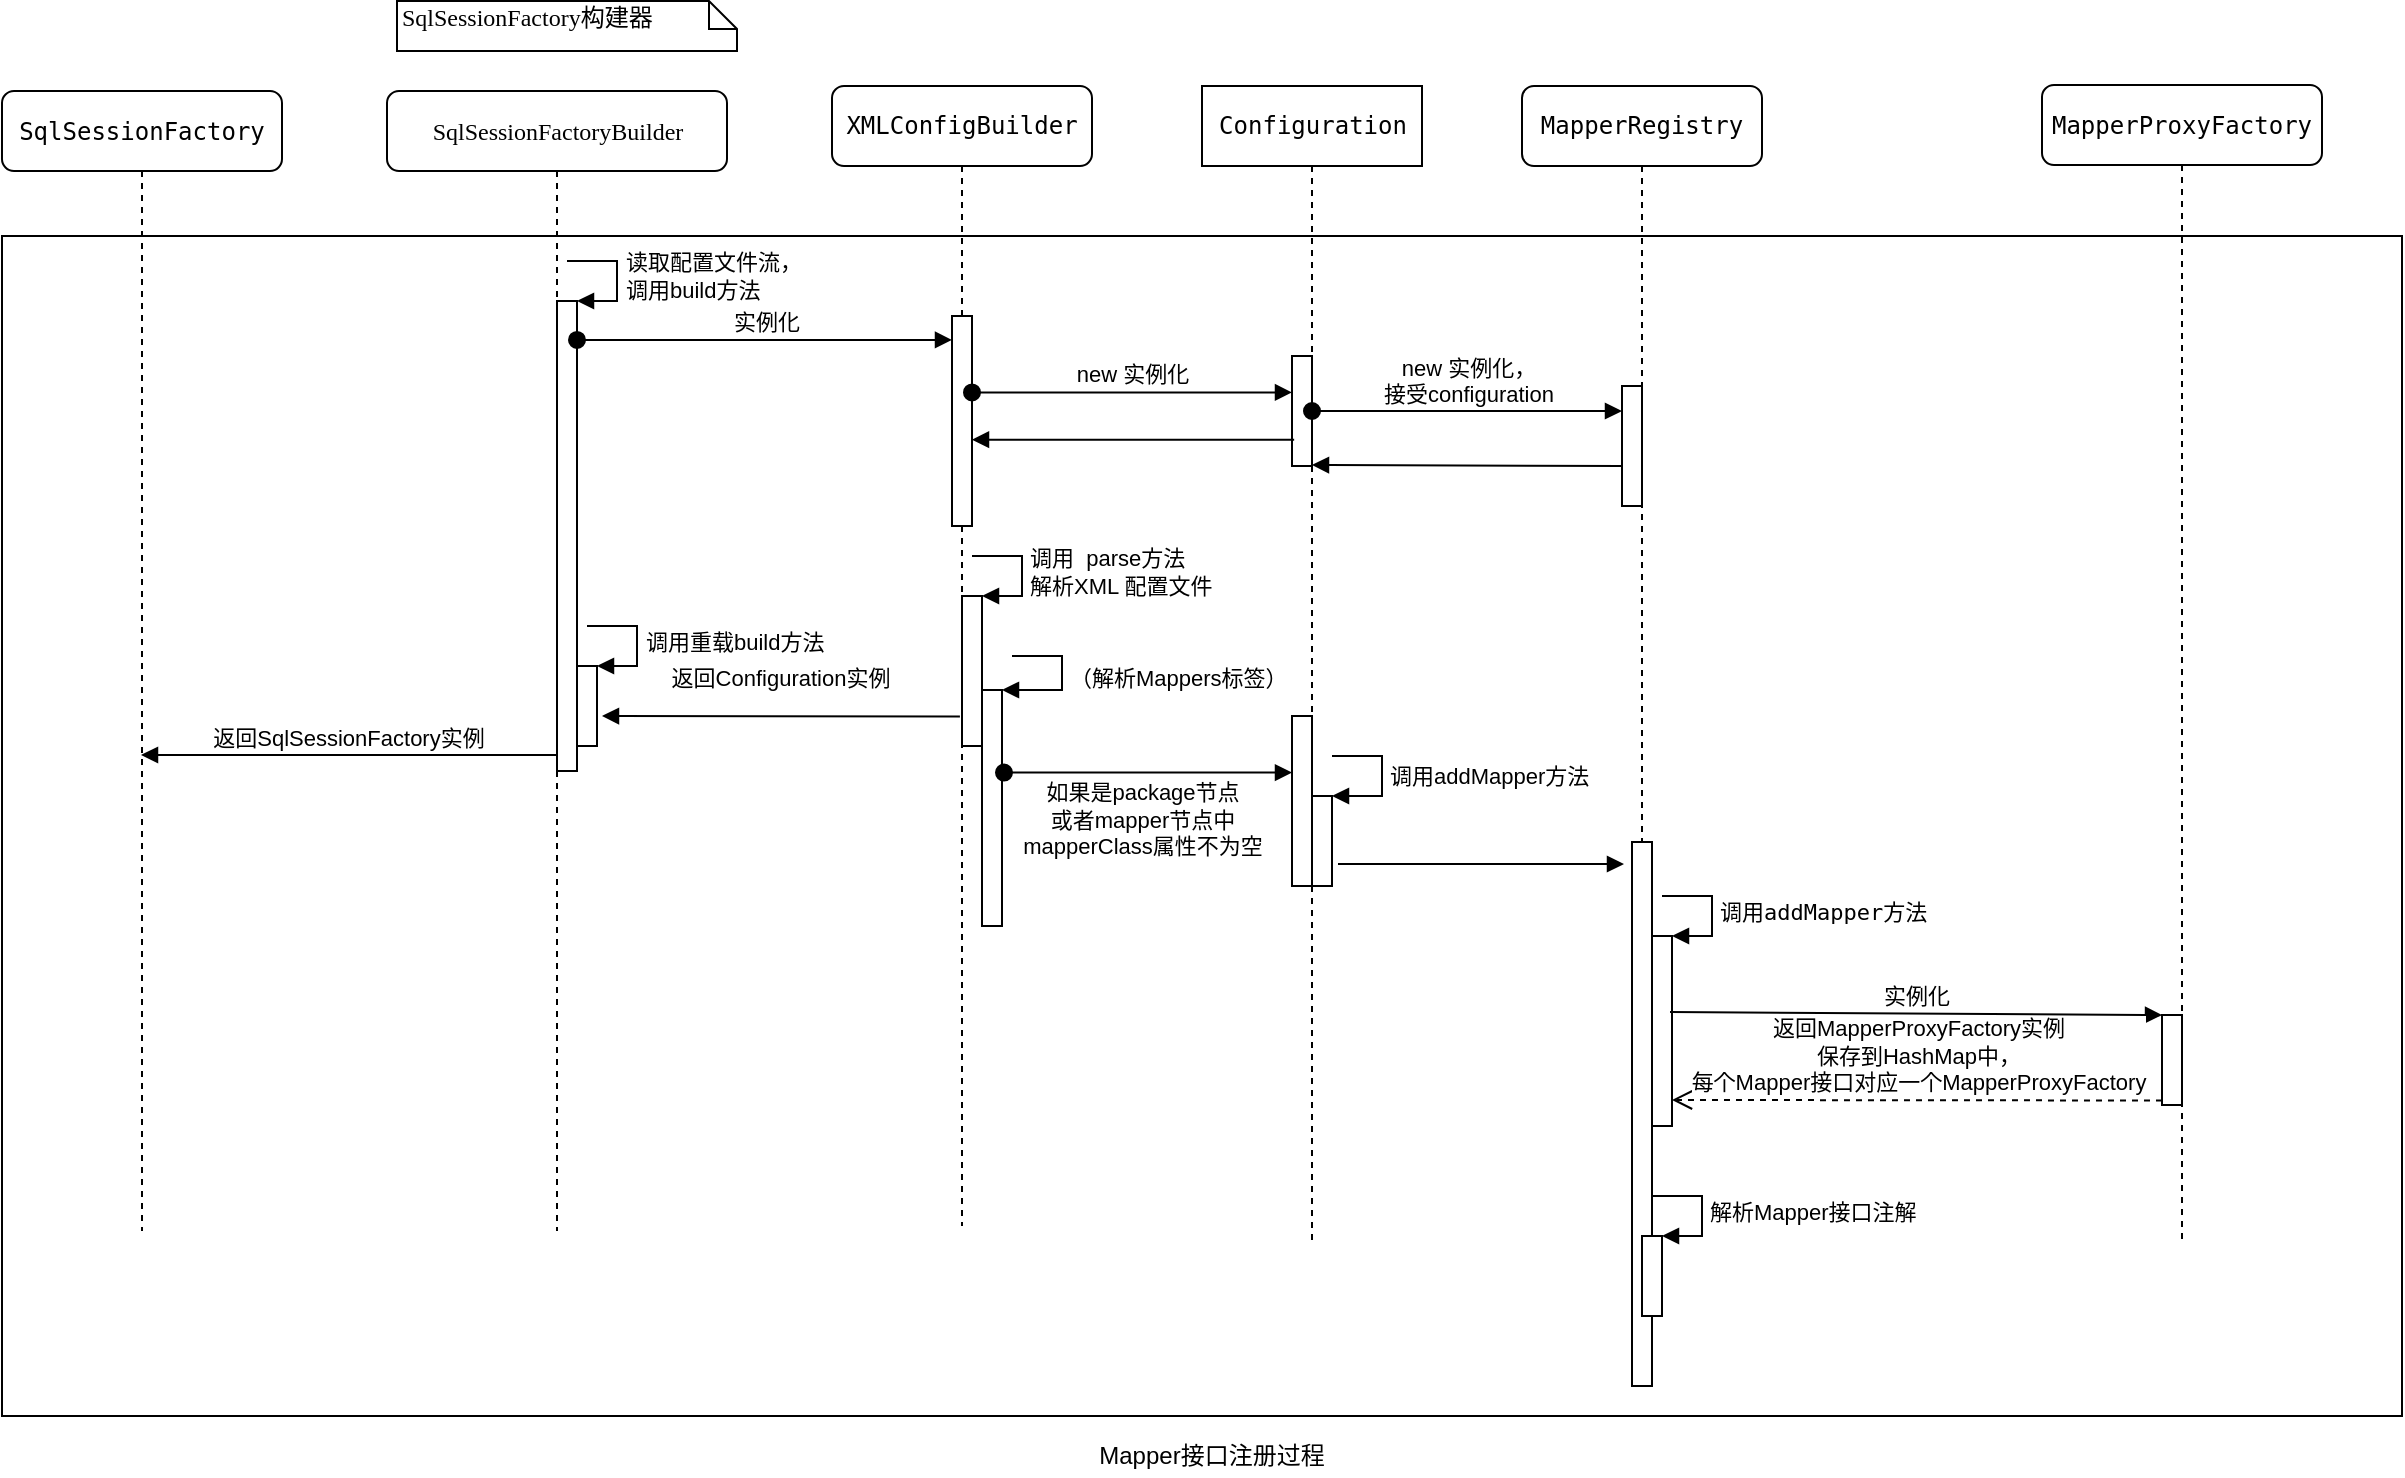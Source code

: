<mxfile version="10.7.7" type="device"><diagram name="Page-1" id="13e1069c-82ec-6db2-03f1-153e76fe0fe0"><mxGraphModel dx="1151" dy="596" grid="1" gridSize="10" guides="1" tooltips="1" connect="1" arrows="1" fold="1" page="1" pageScale="1" pageWidth="1100" pageHeight="850" background="#ffffff" math="0" shadow="0"><root><mxCell id="0"/><mxCell id="1" parent="0"/><mxCell id="gPdFIdoxRjiTvUadIYnj-57" value="" style="rounded=0;whiteSpace=wrap;html=1;" parent="1" vertex="1"><mxGeometry x="80" y="170" width="1200" height="590" as="geometry"/></mxCell><mxCell id="7baba1c4bc27f4b0-3" value="&lt;pre&gt;XMLConfigBuilder&lt;/pre&gt;" style="shape=umlLifeline;perimeter=lifelinePerimeter;whiteSpace=wrap;html=1;container=1;collapsible=0;recursiveResize=0;outlineConnect=0;rounded=1;shadow=0;comic=0;labelBackgroundColor=none;strokeColor=#000000;strokeWidth=1;fillColor=#FFFFFF;fontFamily=Verdana;fontSize=12;fontColor=#000000;align=center;" parent="1" vertex="1"><mxGeometry x="495" y="95" width="130" height="570" as="geometry"/></mxCell><mxCell id="gPdFIdoxRjiTvUadIYnj-12" value="" style="html=1;points=[];perimeter=orthogonalPerimeter;" parent="7baba1c4bc27f4b0-3" vertex="1"><mxGeometry x="60" y="115" width="10" height="105" as="geometry"/></mxCell><mxCell id="gPdFIdoxRjiTvUadIYnj-18" value="" style="html=1;points=[];perimeter=orthogonalPerimeter;" parent="7baba1c4bc27f4b0-3" vertex="1"><mxGeometry x="65" y="255" width="10" height="75" as="geometry"/></mxCell><mxCell id="gPdFIdoxRjiTvUadIYnj-19" value="调用&amp;nbsp;&amp;nbsp;&lt;span&gt;parse方法&lt;br&gt;解析XML 配置文件&lt;br&gt;&lt;/span&gt;" style="edgeStyle=orthogonalEdgeStyle;html=1;align=left;spacingLeft=2;endArrow=block;rounded=0;entryX=1;entryY=0;" parent="7baba1c4bc27f4b0-3" target="gPdFIdoxRjiTvUadIYnj-18" edge="1"><mxGeometry relative="1" as="geometry"><mxPoint x="70" y="235" as="sourcePoint"/><Array as="points"><mxPoint x="95" y="235"/></Array></mxGeometry></mxCell><mxCell id="gPdFIdoxRjiTvUadIYnj-39" value="" style="html=1;points=[];perimeter=orthogonalPerimeter;" parent="7baba1c4bc27f4b0-3" vertex="1"><mxGeometry x="75" y="302" width="10" height="118" as="geometry"/></mxCell><mxCell id="gPdFIdoxRjiTvUadIYnj-40" value="&lt;span&gt;（解析Mappers标签）&lt;br&gt;&lt;/span&gt;" style="edgeStyle=orthogonalEdgeStyle;html=1;align=left;spacingLeft=2;endArrow=block;rounded=0;entryX=1;entryY=0;" parent="7baba1c4bc27f4b0-3" target="gPdFIdoxRjiTvUadIYnj-39" edge="1"><mxGeometry relative="1" as="geometry"><mxPoint x="90" y="285" as="sourcePoint"/><Array as="points"><mxPoint x="115" y="285"/></Array></mxGeometry></mxCell><mxCell id="7baba1c4bc27f4b0-4" value="&lt;pre&gt;Configuration&lt;/pre&gt;" style="html=1;points=[];perimeter=orthogonalPerimeter;shape=umlLifeline;participant=label;shadow=0;fontFamily=Verdana;fontSize=12;fontColor=#000000;align=center;strokeColor=#000000;strokeWidth=1;fillColor=#FFFFFF;recursiveResize=0;container=1;collapsible=0;" parent="1" vertex="1"><mxGeometry x="680" y="95" width="110" height="580" as="geometry"/></mxCell><mxCell id="gPdFIdoxRjiTvUadIYnj-14" value="" style="html=1;points=[];perimeter=orthogonalPerimeter;" parent="7baba1c4bc27f4b0-4" vertex="1"><mxGeometry x="45" y="135" width="10" height="55" as="geometry"/></mxCell><mxCell id="gPdFIdoxRjiTvUadIYnj-26" value="" style="html=1;points=[];perimeter=orthogonalPerimeter;" parent="7baba1c4bc27f4b0-4" vertex="1"><mxGeometry x="45" y="315" width="10" height="85" as="geometry"/></mxCell><mxCell id="gPdFIdoxRjiTvUadIYnj-36" value="" style="html=1;points=[];perimeter=orthogonalPerimeter;" parent="7baba1c4bc27f4b0-4" vertex="1"><mxGeometry x="55" y="355" width="10" height="45" as="geometry"/></mxCell><mxCell id="gPdFIdoxRjiTvUadIYnj-37" value="&lt;span&gt;调用addMapper方法&lt;/span&gt;" style="edgeStyle=orthogonalEdgeStyle;html=1;align=left;spacingLeft=2;endArrow=block;rounded=0;entryX=1;entryY=0;" parent="7baba1c4bc27f4b0-4" target="gPdFIdoxRjiTvUadIYnj-36" edge="1"><mxGeometry relative="1" as="geometry"><mxPoint x="65" y="335" as="sourcePoint"/><Array as="points"><mxPoint x="90" y="335"/></Array></mxGeometry></mxCell><mxCell id="7baba1c4bc27f4b0-8" value="SqlSessionFactoryBuilder" style="shape=umlLifeline;perimeter=lifelinePerimeter;whiteSpace=wrap;html=1;container=1;collapsible=0;recursiveResize=0;outlineConnect=0;rounded=1;shadow=0;comic=0;labelBackgroundColor=none;strokeColor=#000000;strokeWidth=1;fillColor=#FFFFFF;fontFamily=Verdana;fontSize=12;fontColor=#000000;align=center;" parent="1" vertex="1"><mxGeometry x="272.5" y="97.5" width="170" height="570" as="geometry"/></mxCell><mxCell id="gPdFIdoxRjiTvUadIYnj-8" value="" style="html=1;points=[];perimeter=orthogonalPerimeter;" parent="7baba1c4bc27f4b0-8" vertex="1"><mxGeometry x="85" y="105" width="10" height="235" as="geometry"/></mxCell><mxCell id="gPdFIdoxRjiTvUadIYnj-9" value="读取配置文件流，&lt;br&gt;调用build方法" style="edgeStyle=orthogonalEdgeStyle;html=1;align=left;spacingLeft=2;endArrow=block;rounded=0;entryX=1;entryY=0;" parent="7baba1c4bc27f4b0-8" target="gPdFIdoxRjiTvUadIYnj-8" edge="1"><mxGeometry relative="1" as="geometry"><mxPoint x="90" y="85" as="sourcePoint"/><Array as="points"><mxPoint x="115" y="85"/></Array></mxGeometry></mxCell><mxCell id="gPdFIdoxRjiTvUadIYnj-54" value="" style="html=1;points=[];perimeter=orthogonalPerimeter;" parent="7baba1c4bc27f4b0-8" vertex="1"><mxGeometry x="95" y="287.5" width="10" height="40" as="geometry"/></mxCell><mxCell id="gPdFIdoxRjiTvUadIYnj-55" value="调用重载build方法" style="edgeStyle=orthogonalEdgeStyle;html=1;align=left;spacingLeft=2;endArrow=block;rounded=0;entryX=1;entryY=0;" parent="7baba1c4bc27f4b0-8" target="gPdFIdoxRjiTvUadIYnj-54" edge="1"><mxGeometry relative="1" as="geometry"><mxPoint x="100" y="267.5" as="sourcePoint"/><Array as="points"><mxPoint x="125" y="267.5"/></Array></mxGeometry></mxCell><mxCell id="7baba1c4bc27f4b0-40" value="SqlSessionFactory构建器" style="shape=note;whiteSpace=wrap;html=1;size=14;verticalAlign=top;align=left;spacingTop=-6;rounded=0;shadow=0;comic=0;labelBackgroundColor=none;strokeColor=#000000;strokeWidth=1;fillColor=#FFFFFF;fontFamily=Verdana;fontSize=12;fontColor=#000000;" parent="1" vertex="1"><mxGeometry x="277.5" y="52.5" width="170" height="25" as="geometry"/></mxCell><mxCell id="gPdFIdoxRjiTvUadIYnj-4" value="&lt;pre&gt;&lt;pre&gt;MapperRegistry&lt;/pre&gt;&lt;/pre&gt;" style="shape=umlLifeline;perimeter=lifelinePerimeter;whiteSpace=wrap;html=1;container=1;collapsible=0;recursiveResize=0;outlineConnect=0;rounded=1;shadow=0;comic=0;labelBackgroundColor=none;strokeColor=#000000;strokeWidth=1;fillColor=#FFFFFF;fontFamily=Verdana;fontSize=12;fontColor=#000000;align=center;" parent="1" vertex="1"><mxGeometry x="840" y="95" width="120" height="650" as="geometry"/></mxCell><mxCell id="gPdFIdoxRjiTvUadIYnj-16" value="" style="html=1;points=[];perimeter=orthogonalPerimeter;" parent="gPdFIdoxRjiTvUadIYnj-4" vertex="1"><mxGeometry x="50" y="150" width="10" height="60" as="geometry"/></mxCell><mxCell id="gPdFIdoxRjiTvUadIYnj-34" value="" style="html=1;points=[];perimeter=orthogonalPerimeter;" parent="gPdFIdoxRjiTvUadIYnj-4" vertex="1"><mxGeometry x="55" y="378" width="10" height="272" as="geometry"/></mxCell><mxCell id="gPdFIdoxRjiTvUadIYnj-41" value="" style="html=1;points=[];perimeter=orthogonalPerimeter;" parent="gPdFIdoxRjiTvUadIYnj-4" vertex="1"><mxGeometry x="65" y="425" width="10" height="95" as="geometry"/></mxCell><mxCell id="gPdFIdoxRjiTvUadIYnj-42" value="&lt;pre&gt;&lt;span&gt;调用addMapper方法&lt;/span&gt;&lt;/pre&gt;" style="edgeStyle=orthogonalEdgeStyle;html=1;align=left;spacingLeft=2;endArrow=block;rounded=0;entryX=1;entryY=0;" parent="gPdFIdoxRjiTvUadIYnj-4" target="gPdFIdoxRjiTvUadIYnj-41" edge="1"><mxGeometry relative="1" as="geometry"><mxPoint x="70" y="405" as="sourcePoint"/><Array as="points"><mxPoint x="95" y="405"/></Array></mxGeometry></mxCell><mxCell id="gPdFIdoxRjiTvUadIYnj-49" value="" style="html=1;points=[];perimeter=orthogonalPerimeter;" parent="gPdFIdoxRjiTvUadIYnj-4" vertex="1"><mxGeometry x="60" y="575" width="10" height="40" as="geometry"/></mxCell><mxCell id="gPdFIdoxRjiTvUadIYnj-50" value="解析Mapper接口注解" style="edgeStyle=orthogonalEdgeStyle;html=1;align=left;spacingLeft=2;endArrow=block;rounded=0;entryX=1;entryY=0;" parent="gPdFIdoxRjiTvUadIYnj-4" target="gPdFIdoxRjiTvUadIYnj-49" edge="1"><mxGeometry relative="1" as="geometry"><mxPoint x="65" y="555" as="sourcePoint"/><Array as="points"><mxPoint x="90" y="555"/></Array></mxGeometry></mxCell><mxCell id="gPdFIdoxRjiTvUadIYnj-5" value="&lt;pre&gt;&lt;pre&gt;&lt;pre&gt;MapperProxyFactory&lt;/pre&gt;&lt;/pre&gt;&lt;/pre&gt;" style="shape=umlLifeline;perimeter=lifelinePerimeter;whiteSpace=wrap;html=1;container=1;collapsible=0;recursiveResize=0;outlineConnect=0;rounded=1;shadow=0;comic=0;labelBackgroundColor=none;strokeColor=#000000;strokeWidth=1;fillColor=#FFFFFF;fontFamily=Verdana;fontSize=12;fontColor=#000000;align=center;" parent="1" vertex="1"><mxGeometry x="1100" y="94.5" width="140" height="580" as="geometry"/></mxCell><mxCell id="gPdFIdoxRjiTvUadIYnj-45" value="" style="html=1;points=[];perimeter=orthogonalPerimeter;" parent="gPdFIdoxRjiTvUadIYnj-5" vertex="1"><mxGeometry x="60" y="465" width="10" height="45" as="geometry"/></mxCell><mxCell id="gPdFIdoxRjiTvUadIYnj-13" value="实例化" style="html=1;verticalAlign=bottom;startArrow=oval;endArrow=block;startSize=8;entryX=0;entryY=0.114;entryDx=0;entryDy=0;entryPerimeter=0;" parent="1" source="gPdFIdoxRjiTvUadIYnj-8" target="gPdFIdoxRjiTvUadIYnj-12" edge="1"><mxGeometry relative="1" as="geometry"><mxPoint x="320" y="210" as="sourcePoint"/></mxGeometry></mxCell><mxCell id="gPdFIdoxRjiTvUadIYnj-15" value="new 实例化" style="html=1;verticalAlign=bottom;startArrow=oval;endArrow=block;startSize=8;exitX=1;exitY=0.364;exitDx=0;exitDy=0;exitPerimeter=0;" parent="1" source="gPdFIdoxRjiTvUadIYnj-12" target="gPdFIdoxRjiTvUadIYnj-14" edge="1"><mxGeometry relative="1" as="geometry"><mxPoint x="665" y="230" as="sourcePoint"/></mxGeometry></mxCell><mxCell id="gPdFIdoxRjiTvUadIYnj-17" value="new 实例化，&lt;br&gt;接受configuration" style="html=1;verticalAlign=bottom;startArrow=oval;endArrow=block;startSize=8;" parent="1" source="gPdFIdoxRjiTvUadIYnj-14" target="gPdFIdoxRjiTvUadIYnj-16" edge="1"><mxGeometry relative="1" as="geometry"><mxPoint x="830" y="245" as="sourcePoint"/></mxGeometry></mxCell><mxCell id="gPdFIdoxRjiTvUadIYnj-27" value="如果是package节点&lt;br&gt;或者mapper节点中&lt;br&gt;&lt;span&gt;mapperClass属性不为空&lt;/span&gt;" style="html=1;verticalAlign=bottom;startArrow=oval;endArrow=block;startSize=8;exitX=1.1;exitY=0.35;exitDx=0;exitDy=0;exitPerimeter=0;" parent="1" source="gPdFIdoxRjiTvUadIYnj-39" target="gPdFIdoxRjiTvUadIYnj-26" edge="1"><mxGeometry x="-0.042" y="-46" relative="1" as="geometry"><mxPoint x="600" y="420" as="sourcePoint"/><Array as="points"/><mxPoint as="offset"/></mxGeometry></mxCell><mxCell id="gPdFIdoxRjiTvUadIYnj-38" value="" style="html=1;verticalAlign=bottom;endArrow=block;" parent="1" edge="1"><mxGeometry width="80" relative="1" as="geometry"><mxPoint x="748" y="484" as="sourcePoint"/><mxPoint x="891" y="484" as="targetPoint"/></mxGeometry></mxCell><mxCell id="gPdFIdoxRjiTvUadIYnj-46" value="实例化" style="html=1;verticalAlign=bottom;endArrow=block;entryX=0;entryY=0;exitX=0.9;exitY=0.4;exitDx=0;exitDy=0;exitPerimeter=0;" parent="1" source="gPdFIdoxRjiTvUadIYnj-41" target="gPdFIdoxRjiTvUadIYnj-45" edge="1"><mxGeometry relative="1" as="geometry"><mxPoint x="1020" y="560" as="sourcePoint"/></mxGeometry></mxCell><mxCell id="gPdFIdoxRjiTvUadIYnj-47" value="返回&lt;span&gt;MapperProxyFactory&lt;/span&gt;实例&lt;br&gt;保存到HashMap中，&lt;br&gt;每个Mapper接口对应一个MapperProxyFactory&lt;br&gt;" style="html=1;verticalAlign=bottom;endArrow=open;dashed=1;endSize=8;exitX=0;exitY=0.95;entryX=1;entryY=0.863;entryDx=0;entryDy=0;entryPerimeter=0;" parent="1" source="gPdFIdoxRjiTvUadIYnj-45" target="gPdFIdoxRjiTvUadIYnj-41" edge="1"><mxGeometry relative="1" as="geometry"><mxPoint x="1020" y="603" as="targetPoint"/></mxGeometry></mxCell><mxCell id="7baba1c4bc27f4b0-2" value="&lt;pre&gt;SqlSessionFactory&lt;/pre&gt;" style="shape=umlLifeline;perimeter=lifelinePerimeter;whiteSpace=wrap;html=1;container=1;collapsible=0;recursiveResize=0;outlineConnect=0;rounded=1;shadow=0;comic=0;labelBackgroundColor=none;strokeColor=#000000;strokeWidth=1;fillColor=#FFFFFF;fontFamily=Verdana;fontSize=12;fontColor=#000000;align=center;" parent="1" vertex="1"><mxGeometry x="80" y="97.5" width="140" height="570" as="geometry"/></mxCell><mxCell id="gPdFIdoxRjiTvUadIYnj-51" value="返回Configuration实例" style="html=1;verticalAlign=bottom;endArrow=block;exitX=0.492;exitY=0.553;exitDx=0;exitDy=0;exitPerimeter=0;" parent="1" source="7baba1c4bc27f4b0-3" edge="1"><mxGeometry y="-10" width="80" relative="1" as="geometry"><mxPoint x="559" y="416" as="sourcePoint"/><mxPoint x="380" y="410" as="targetPoint"/><mxPoint as="offset"/></mxGeometry></mxCell><mxCell id="gPdFIdoxRjiTvUadIYnj-56" value="返回SqlSessionFactory实例&lt;br&gt;" style="html=1;verticalAlign=bottom;endArrow=block;" parent="1" edge="1"><mxGeometry width="80" relative="1" as="geometry"><mxPoint x="357" y="429.5" as="sourcePoint"/><mxPoint x="149.5" y="429.5" as="targetPoint"/></mxGeometry></mxCell><mxCell id="gPdFIdoxRjiTvUadIYnj-58" value="Mapper接口注册过程" style="text;html=1;strokeColor=none;fillColor=none;align=center;verticalAlign=middle;whiteSpace=wrap;rounded=0;" parent="1" vertex="1"><mxGeometry x="570" y="770" width="230" height="20" as="geometry"/></mxCell><mxCell id="MY9vnM8jT_KvFj1WTQ56-1" value="" style="html=1;verticalAlign=bottom;endArrow=block;exitX=0.108;exitY=0.761;exitDx=0;exitDy=0;exitPerimeter=0;" parent="1" source="gPdFIdoxRjiTvUadIYnj-14" target="gPdFIdoxRjiTvUadIYnj-12" edge="1"><mxGeometry x="-0.151" y="-12" width="80" relative="1" as="geometry"><mxPoint x="720" y="270" as="sourcePoint"/><mxPoint x="710" y="270" as="targetPoint"/><mxPoint as="offset"/></mxGeometry></mxCell><mxCell id="MY9vnM8jT_KvFj1WTQ56-2" value="" style="html=1;verticalAlign=bottom;endArrow=block;" parent="1" edge="1"><mxGeometry x="-0.151" y="-12" width="80" relative="1" as="geometry"><mxPoint x="890" y="285" as="sourcePoint"/><mxPoint x="735" y="284.5" as="targetPoint"/><mxPoint as="offset"/></mxGeometry></mxCell></root></mxGraphModel></diagram></mxfile>